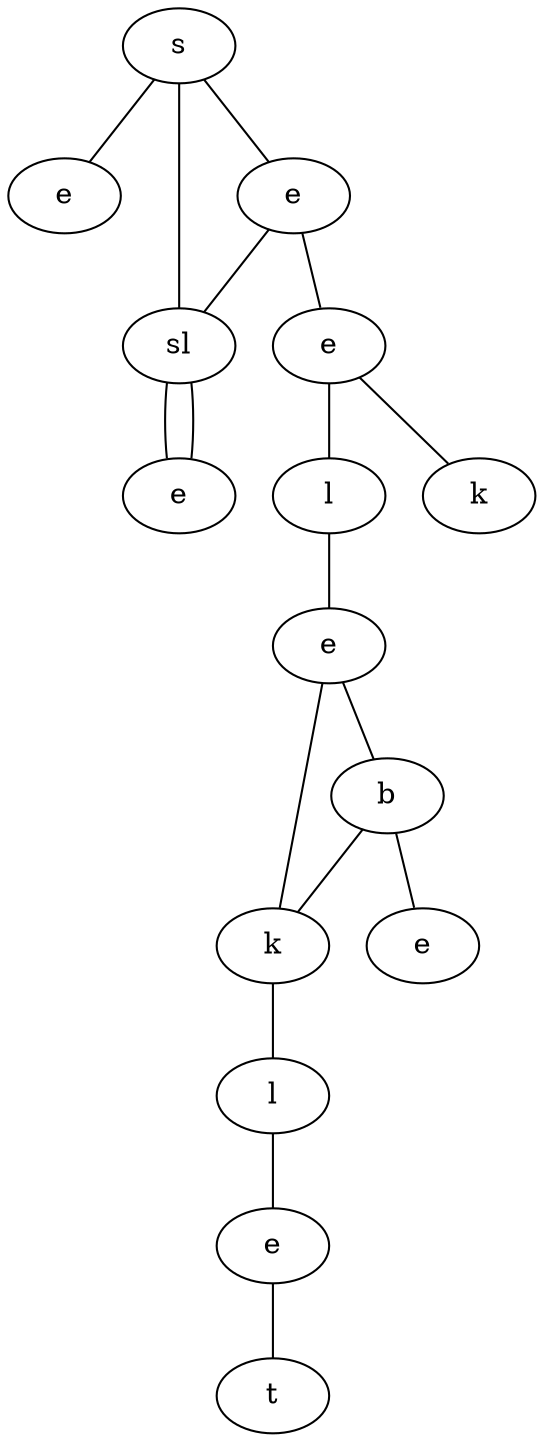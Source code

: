 graph {
xKWp[label="s"]
DBqX[label="e"]
paHV[label="e"]
Cnsp[label="sl"]
jEyK[label="e"]
sydE[label="e"]
YodG[label="l"]
HKQM[label="k"]
cFSF[label="e"]
WgXS[label="b"]
oWHV[label="k"]
KzLL[label="e"]
ILwl[label="l"]
pJdE[label="e"]
oLTL[label="t"]
xKWp -- DBqX
xKWp -- paHV
xKWp -- Cnsp
paHV -- jEyK
paHV -- Cnsp
Cnsp -- sydE
jEyK -- YodG
jEyK -- HKQM
Cnsp -- sydE
YodG -- cFSF
cFSF -- WgXS
cFSF -- oWHV
WgXS -- oWHV
WgXS -- KzLL
oWHV -- ILwl
ILwl -- pJdE
pJdE -- oLTL
}